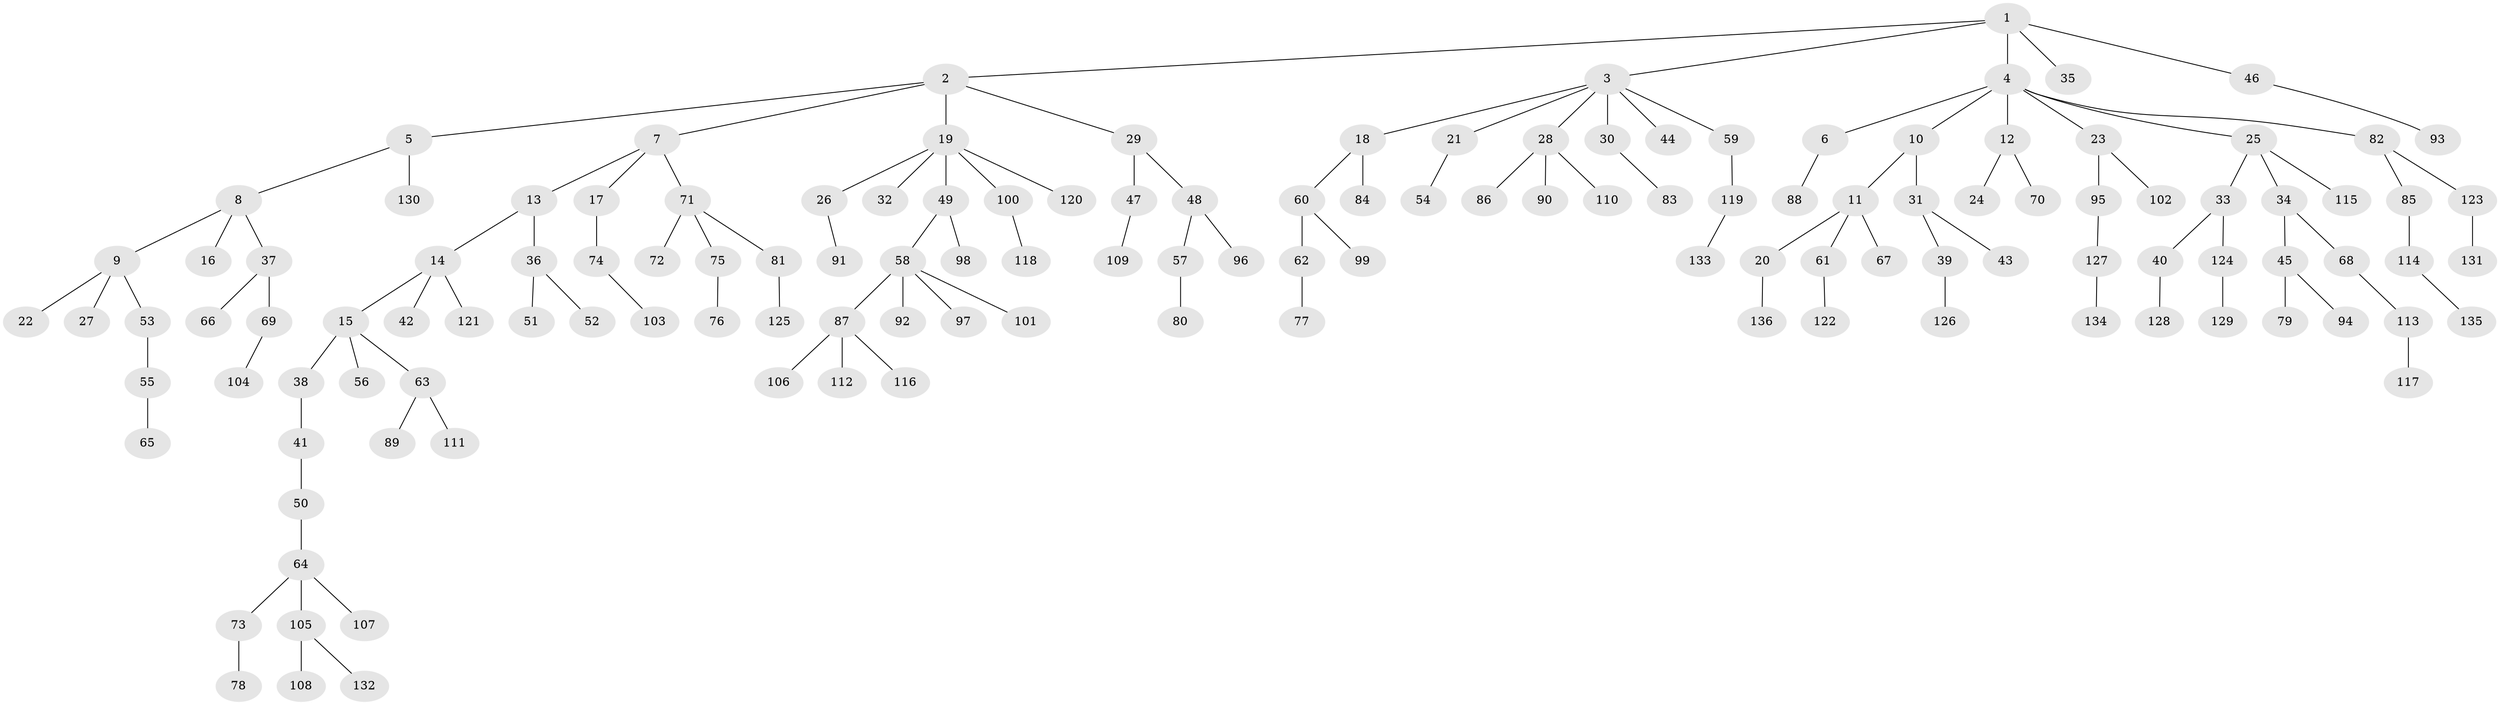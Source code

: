 // Generated by graph-tools (version 1.1) at 2025/50/03/09/25 03:50:21]
// undirected, 136 vertices, 135 edges
graph export_dot {
graph [start="1"]
  node [color=gray90,style=filled];
  1;
  2;
  3;
  4;
  5;
  6;
  7;
  8;
  9;
  10;
  11;
  12;
  13;
  14;
  15;
  16;
  17;
  18;
  19;
  20;
  21;
  22;
  23;
  24;
  25;
  26;
  27;
  28;
  29;
  30;
  31;
  32;
  33;
  34;
  35;
  36;
  37;
  38;
  39;
  40;
  41;
  42;
  43;
  44;
  45;
  46;
  47;
  48;
  49;
  50;
  51;
  52;
  53;
  54;
  55;
  56;
  57;
  58;
  59;
  60;
  61;
  62;
  63;
  64;
  65;
  66;
  67;
  68;
  69;
  70;
  71;
  72;
  73;
  74;
  75;
  76;
  77;
  78;
  79;
  80;
  81;
  82;
  83;
  84;
  85;
  86;
  87;
  88;
  89;
  90;
  91;
  92;
  93;
  94;
  95;
  96;
  97;
  98;
  99;
  100;
  101;
  102;
  103;
  104;
  105;
  106;
  107;
  108;
  109;
  110;
  111;
  112;
  113;
  114;
  115;
  116;
  117;
  118;
  119;
  120;
  121;
  122;
  123;
  124;
  125;
  126;
  127;
  128;
  129;
  130;
  131;
  132;
  133;
  134;
  135;
  136;
  1 -- 2;
  1 -- 3;
  1 -- 4;
  1 -- 35;
  1 -- 46;
  2 -- 5;
  2 -- 7;
  2 -- 19;
  2 -- 29;
  3 -- 18;
  3 -- 21;
  3 -- 28;
  3 -- 30;
  3 -- 44;
  3 -- 59;
  4 -- 6;
  4 -- 10;
  4 -- 12;
  4 -- 23;
  4 -- 25;
  4 -- 82;
  5 -- 8;
  5 -- 130;
  6 -- 88;
  7 -- 13;
  7 -- 17;
  7 -- 71;
  8 -- 9;
  8 -- 16;
  8 -- 37;
  9 -- 22;
  9 -- 27;
  9 -- 53;
  10 -- 11;
  10 -- 31;
  11 -- 20;
  11 -- 61;
  11 -- 67;
  12 -- 24;
  12 -- 70;
  13 -- 14;
  13 -- 36;
  14 -- 15;
  14 -- 42;
  14 -- 121;
  15 -- 38;
  15 -- 56;
  15 -- 63;
  17 -- 74;
  18 -- 60;
  18 -- 84;
  19 -- 26;
  19 -- 32;
  19 -- 49;
  19 -- 100;
  19 -- 120;
  20 -- 136;
  21 -- 54;
  23 -- 95;
  23 -- 102;
  25 -- 33;
  25 -- 34;
  25 -- 115;
  26 -- 91;
  28 -- 86;
  28 -- 90;
  28 -- 110;
  29 -- 47;
  29 -- 48;
  30 -- 83;
  31 -- 39;
  31 -- 43;
  33 -- 40;
  33 -- 124;
  34 -- 45;
  34 -- 68;
  36 -- 51;
  36 -- 52;
  37 -- 66;
  37 -- 69;
  38 -- 41;
  39 -- 126;
  40 -- 128;
  41 -- 50;
  45 -- 79;
  45 -- 94;
  46 -- 93;
  47 -- 109;
  48 -- 57;
  48 -- 96;
  49 -- 58;
  49 -- 98;
  50 -- 64;
  53 -- 55;
  55 -- 65;
  57 -- 80;
  58 -- 87;
  58 -- 92;
  58 -- 97;
  58 -- 101;
  59 -- 119;
  60 -- 62;
  60 -- 99;
  61 -- 122;
  62 -- 77;
  63 -- 89;
  63 -- 111;
  64 -- 73;
  64 -- 105;
  64 -- 107;
  68 -- 113;
  69 -- 104;
  71 -- 72;
  71 -- 75;
  71 -- 81;
  73 -- 78;
  74 -- 103;
  75 -- 76;
  81 -- 125;
  82 -- 85;
  82 -- 123;
  85 -- 114;
  87 -- 106;
  87 -- 112;
  87 -- 116;
  95 -- 127;
  100 -- 118;
  105 -- 108;
  105 -- 132;
  113 -- 117;
  114 -- 135;
  119 -- 133;
  123 -- 131;
  124 -- 129;
  127 -- 134;
}
